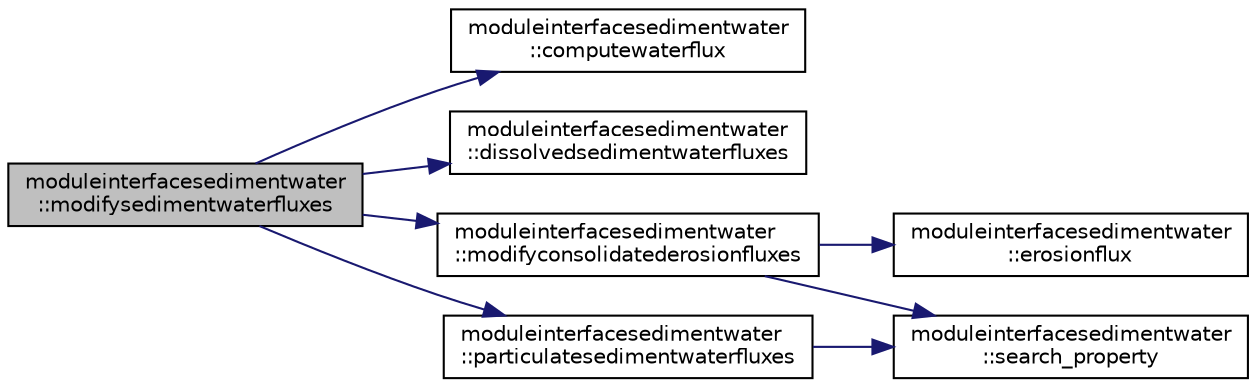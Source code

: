 digraph "moduleinterfacesedimentwater::modifysedimentwaterfluxes"
{
 // LATEX_PDF_SIZE
  edge [fontname="Helvetica",fontsize="10",labelfontname="Helvetica",labelfontsize="10"];
  node [fontname="Helvetica",fontsize="10",shape=record];
  rankdir="LR";
  Node1 [label="moduleinterfacesedimentwater\l::modifysedimentwaterfluxes",height=0.2,width=0.4,color="black", fillcolor="grey75", style="filled", fontcolor="black",tooltip=" "];
  Node1 -> Node2 [color="midnightblue",fontsize="10",style="solid",fontname="Helvetica"];
  Node2 [label="moduleinterfacesedimentwater\l::computewaterflux",height=0.2,width=0.4,color="black", fillcolor="white", style="filled",URL="$namespacemoduleinterfacesedimentwater.html#a53be621f24e2efe413055d68cd165ba9",tooltip=" "];
  Node1 -> Node3 [color="midnightblue",fontsize="10",style="solid",fontname="Helvetica"];
  Node3 [label="moduleinterfacesedimentwater\l::dissolvedsedimentwaterfluxes",height=0.2,width=0.4,color="black", fillcolor="white", style="filled",URL="$namespacemoduleinterfacesedimentwater.html#a892fef59c88570196d680f581deef4a9",tooltip=" "];
  Node1 -> Node4 [color="midnightblue",fontsize="10",style="solid",fontname="Helvetica"];
  Node4 [label="moduleinterfacesedimentwater\l::modifyconsolidatederosionfluxes",height=0.2,width=0.4,color="black", fillcolor="white", style="filled",URL="$namespacemoduleinterfacesedimentwater.html#a15dcf3dbb1639d562e8cfd2115b95c41",tooltip=" "];
  Node4 -> Node5 [color="midnightblue",fontsize="10",style="solid",fontname="Helvetica"];
  Node5 [label="moduleinterfacesedimentwater\l::erosionflux",height=0.2,width=0.4,color="black", fillcolor="white", style="filled",URL="$namespacemoduleinterfacesedimentwater.html#a564b97311dc02a020ceaabdd4192ae46",tooltip=" "];
  Node4 -> Node6 [color="midnightblue",fontsize="10",style="solid",fontname="Helvetica"];
  Node6 [label="moduleinterfacesedimentwater\l::search_property",height=0.2,width=0.4,color="black", fillcolor="white", style="filled",URL="$namespacemoduleinterfacesedimentwater.html#ae241bc3d883ac6be0459ecc4b5128d68",tooltip=" "];
  Node1 -> Node7 [color="midnightblue",fontsize="10",style="solid",fontname="Helvetica"];
  Node7 [label="moduleinterfacesedimentwater\l::particulatesedimentwaterfluxes",height=0.2,width=0.4,color="black", fillcolor="white", style="filled",URL="$namespacemoduleinterfacesedimentwater.html#a1ea77fd3a708c35c8d23bb864a94a0ad",tooltip=" "];
  Node7 -> Node6 [color="midnightblue",fontsize="10",style="solid",fontname="Helvetica"];
}

